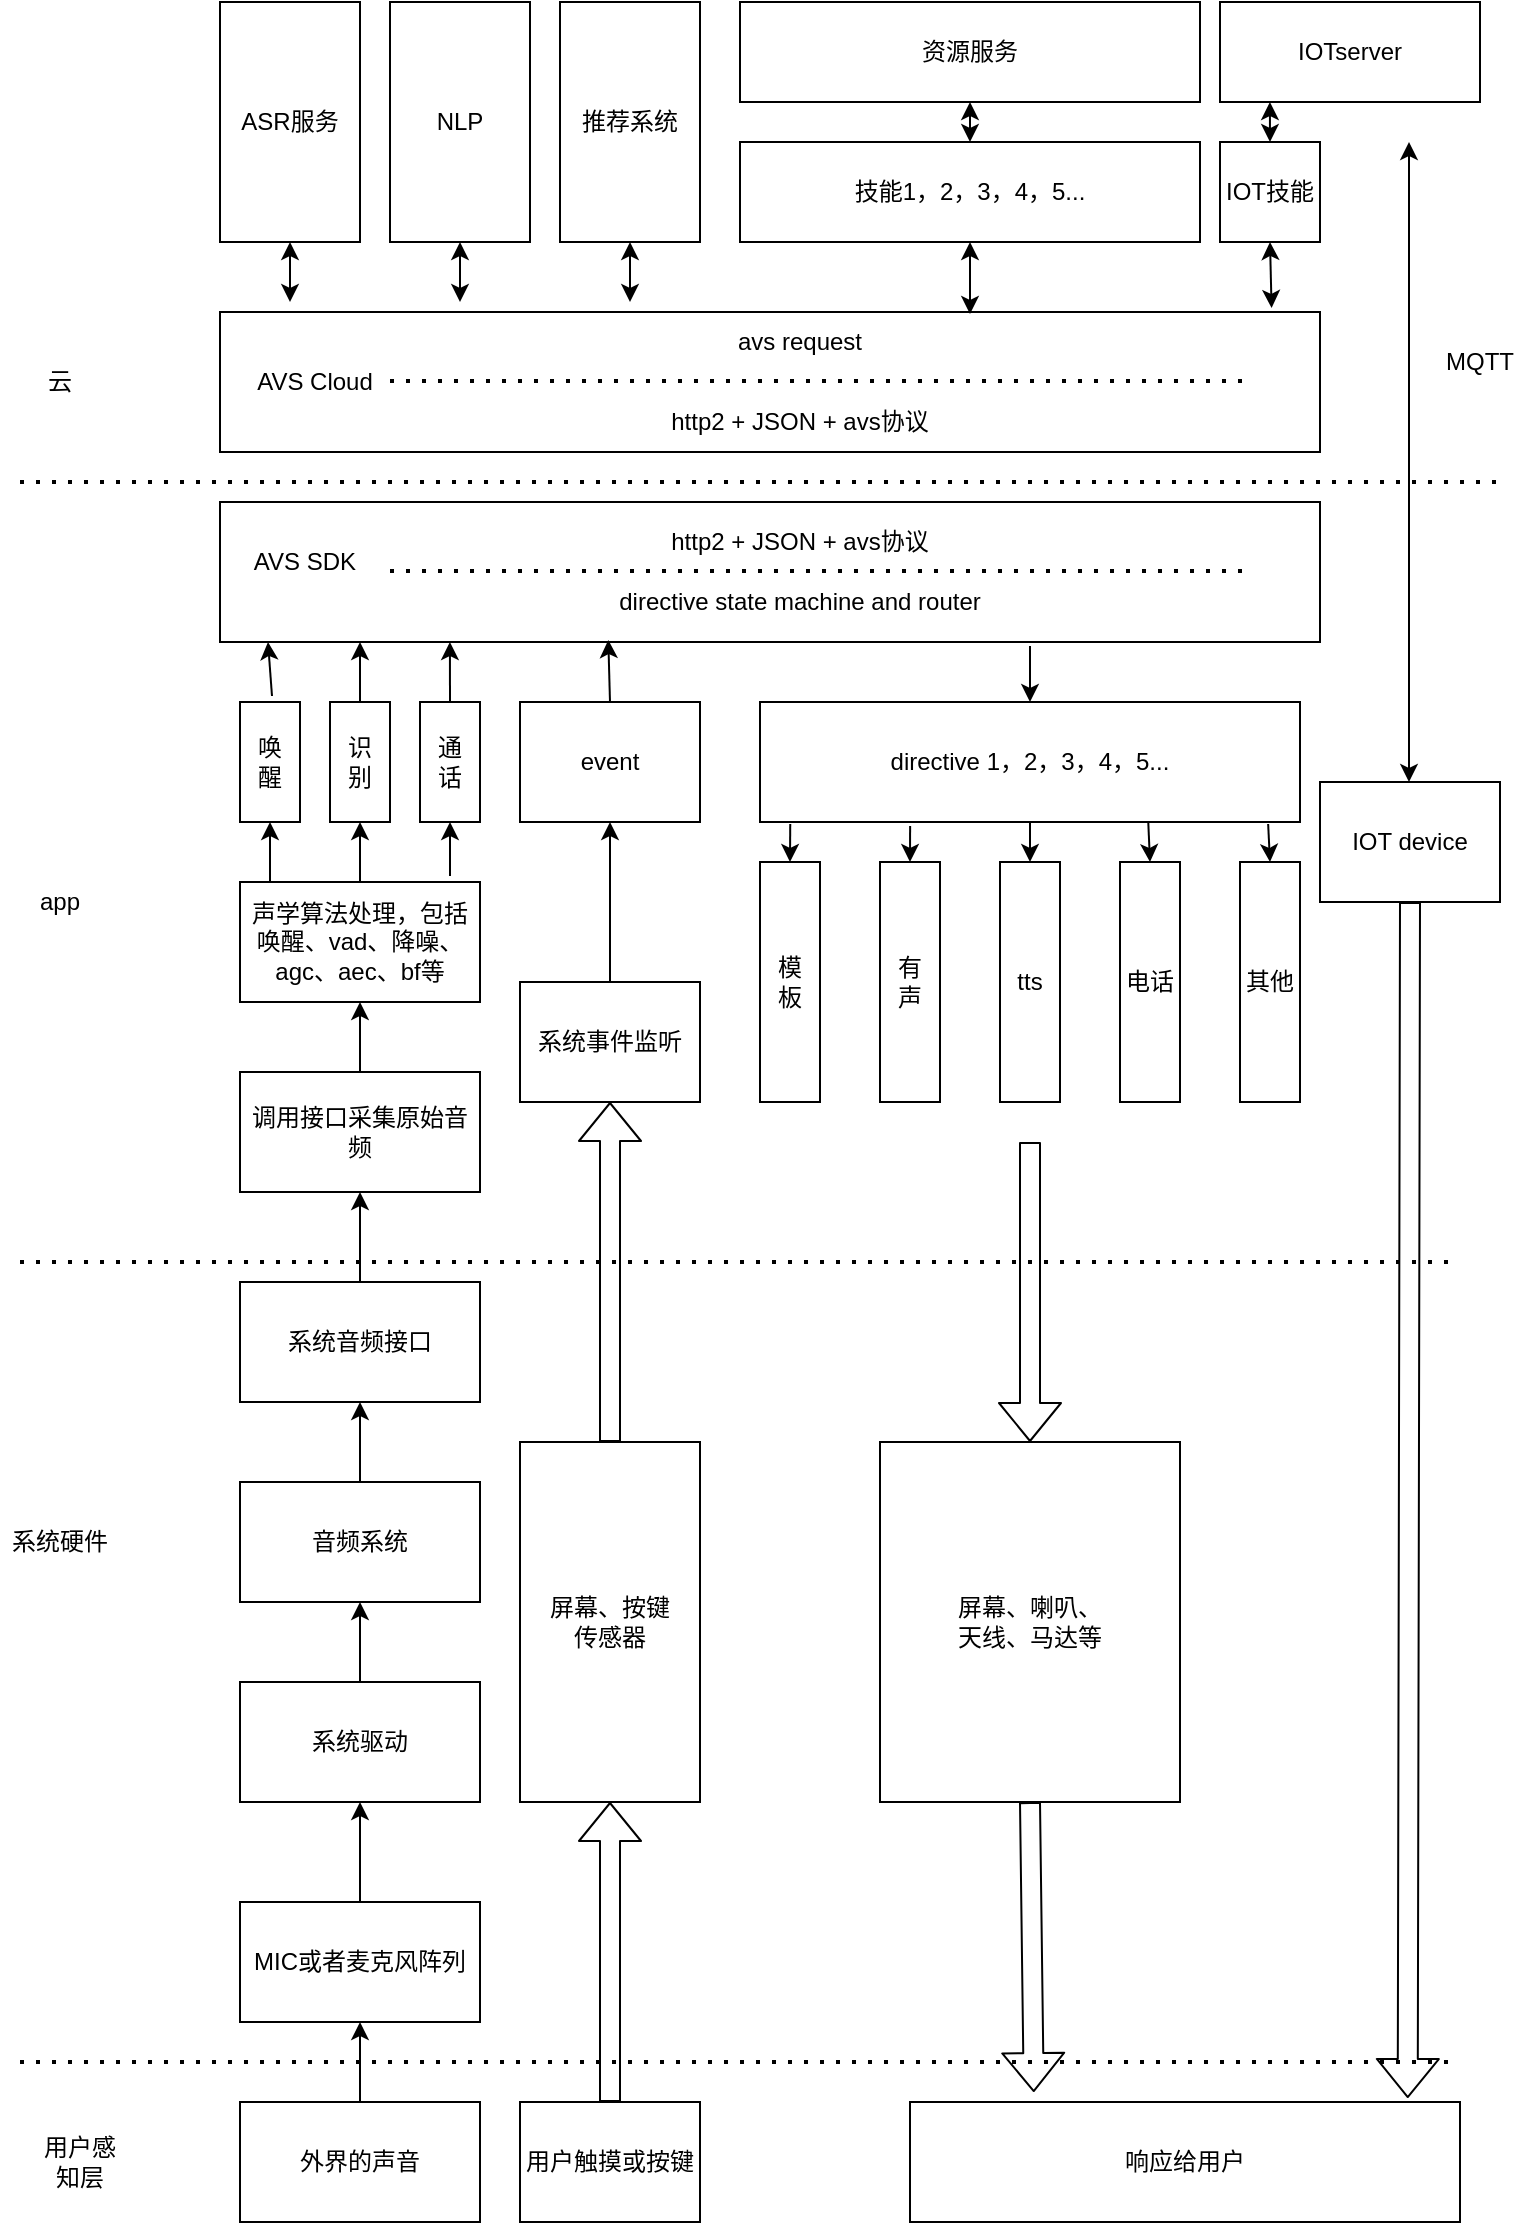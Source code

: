 <mxfile version="13.6.2" type="github">
  <diagram id="vCp-XOS3BOaJPKqs7OAC" name="Page-1">
    <mxGraphModel dx="946" dy="598" grid="1" gridSize="10" guides="1" tooltips="1" connect="1" arrows="1" fold="1" page="1" pageScale="1" pageWidth="827" pageHeight="1169" math="0" shadow="0">
      <root>
        <mxCell id="0" />
        <mxCell id="1" parent="0" />
        <mxCell id="o4SfJVPetVr5AVeVARD2-1" value="" style="endArrow=none;dashed=1;html=1;dashPattern=1 3;strokeWidth=2;" parent="1" edge="1">
          <mxGeometry width="50" height="50" relative="1" as="geometry">
            <mxPoint x="60" y="290" as="sourcePoint" />
            <mxPoint x="800" y="290" as="targetPoint" />
          </mxGeometry>
        </mxCell>
        <mxCell id="o4SfJVPetVr5AVeVARD2-2" value="" style="endArrow=none;dashed=1;html=1;dashPattern=1 3;strokeWidth=2;" parent="1" edge="1">
          <mxGeometry width="50" height="50" relative="1" as="geometry">
            <mxPoint x="60" y="680" as="sourcePoint" />
            <mxPoint x="780" y="680" as="targetPoint" />
          </mxGeometry>
        </mxCell>
        <mxCell id="o4SfJVPetVr5AVeVARD2-3" value="云" style="text;html=1;strokeColor=none;fillColor=none;align=center;verticalAlign=middle;whiteSpace=wrap;rounded=0;" parent="1" vertex="1">
          <mxGeometry x="60" y="230" width="40" height="20" as="geometry" />
        </mxCell>
        <mxCell id="o4SfJVPetVr5AVeVARD2-4" value="app" style="text;html=1;strokeColor=none;fillColor=none;align=center;verticalAlign=middle;whiteSpace=wrap;rounded=0;" parent="1" vertex="1">
          <mxGeometry x="60" y="490" width="40" height="20" as="geometry" />
        </mxCell>
        <mxCell id="o4SfJVPetVr5AVeVARD2-5" value="系统硬件" style="text;html=1;strokeColor=none;fillColor=none;align=center;verticalAlign=middle;whiteSpace=wrap;rounded=0;" parent="1" vertex="1">
          <mxGeometry x="50" y="810" width="60" height="20" as="geometry" />
        </mxCell>
        <mxCell id="o4SfJVPetVr5AVeVARD2-6" value="MIC或者麦克风阵列" style="rounded=0;whiteSpace=wrap;html=1;" parent="1" vertex="1">
          <mxGeometry x="170" y="1000" width="120" height="60" as="geometry" />
        </mxCell>
        <mxCell id="o4SfJVPetVr5AVeVARD2-7" value="外界的声音" style="rounded=0;whiteSpace=wrap;html=1;" parent="1" vertex="1">
          <mxGeometry x="170" y="1100" width="120" height="60" as="geometry" />
        </mxCell>
        <mxCell id="o4SfJVPetVr5AVeVARD2-8" value="系统驱动" style="rounded=0;whiteSpace=wrap;html=1;" parent="1" vertex="1">
          <mxGeometry x="170" y="890" width="120" height="60" as="geometry" />
        </mxCell>
        <mxCell id="o4SfJVPetVr5AVeVARD2-9" value="音频系统" style="rounded=0;whiteSpace=wrap;html=1;" parent="1" vertex="1">
          <mxGeometry x="170" y="790" width="120" height="60" as="geometry" />
        </mxCell>
        <mxCell id="o4SfJVPetVr5AVeVARD2-10" value="" style="endArrow=classic;html=1;entryX=0.5;entryY=1;entryDx=0;entryDy=0;" parent="1" source="o4SfJVPetVr5AVeVARD2-7" target="o4SfJVPetVr5AVeVARD2-6" edge="1">
          <mxGeometry width="50" height="50" relative="1" as="geometry">
            <mxPoint x="390" y="950" as="sourcePoint" />
            <mxPoint x="440" y="900" as="targetPoint" />
          </mxGeometry>
        </mxCell>
        <mxCell id="o4SfJVPetVr5AVeVARD2-11" value="" style="endArrow=classic;html=1;entryX=0.5;entryY=1;entryDx=0;entryDy=0;exitX=0.5;exitY=0;exitDx=0;exitDy=0;" parent="1" source="o4SfJVPetVr5AVeVARD2-6" target="o4SfJVPetVr5AVeVARD2-8" edge="1">
          <mxGeometry width="50" height="50" relative="1" as="geometry">
            <mxPoint x="220" y="1010" as="sourcePoint" />
            <mxPoint x="270" y="960" as="targetPoint" />
          </mxGeometry>
        </mxCell>
        <mxCell id="o4SfJVPetVr5AVeVARD2-12" value="" style="endArrow=classic;html=1;entryX=0.5;entryY=1;entryDx=0;entryDy=0;exitX=0.5;exitY=0;exitDx=0;exitDy=0;" parent="1" source="o4SfJVPetVr5AVeVARD2-8" target="o4SfJVPetVr5AVeVARD2-9" edge="1">
          <mxGeometry width="50" height="50" relative="1" as="geometry">
            <mxPoint x="220" y="900" as="sourcePoint" />
            <mxPoint x="270" y="850" as="targetPoint" />
          </mxGeometry>
        </mxCell>
        <mxCell id="o4SfJVPetVr5AVeVARD2-13" value="系统音频接口" style="rounded=0;whiteSpace=wrap;html=1;" parent="1" vertex="1">
          <mxGeometry x="170" y="690" width="120" height="60" as="geometry" />
        </mxCell>
        <mxCell id="o4SfJVPetVr5AVeVARD2-14" value="" style="endArrow=classic;html=1;entryX=0.5;entryY=1;entryDx=0;entryDy=0;exitX=0.5;exitY=0;exitDx=0;exitDy=0;" parent="1" source="o4SfJVPetVr5AVeVARD2-9" target="o4SfJVPetVr5AVeVARD2-13" edge="1">
          <mxGeometry width="50" height="50" relative="1" as="geometry">
            <mxPoint x="390" y="900" as="sourcePoint" />
            <mxPoint x="440" y="850" as="targetPoint" />
          </mxGeometry>
        </mxCell>
        <mxCell id="o4SfJVPetVr5AVeVARD2-15" value="调用接口采集原始音频" style="rounded=0;whiteSpace=wrap;html=1;" parent="1" vertex="1">
          <mxGeometry x="170" y="585" width="120" height="60" as="geometry" />
        </mxCell>
        <mxCell id="o4SfJVPetVr5AVeVARD2-16" value="" style="endArrow=classic;html=1;entryX=0.5;entryY=1;entryDx=0;entryDy=0;exitX=0.5;exitY=0;exitDx=0;exitDy=0;" parent="1" source="o4SfJVPetVr5AVeVARD2-13" target="o4SfJVPetVr5AVeVARD2-15" edge="1">
          <mxGeometry width="50" height="50" relative="1" as="geometry">
            <mxPoint x="390" y="590" as="sourcePoint" />
            <mxPoint x="440" y="540" as="targetPoint" />
          </mxGeometry>
        </mxCell>
        <mxCell id="o4SfJVPetVr5AVeVARD2-17" value="" style="endArrow=none;dashed=1;html=1;dashPattern=1 3;strokeWidth=2;" parent="1" edge="1">
          <mxGeometry width="50" height="50" relative="1" as="geometry">
            <mxPoint x="60" y="1080" as="sourcePoint" />
            <mxPoint x="780" y="1080" as="targetPoint" />
          </mxGeometry>
        </mxCell>
        <mxCell id="o4SfJVPetVr5AVeVARD2-18" value="" style="rounded=0;whiteSpace=wrap;html=1;" parent="1" vertex="1">
          <mxGeometry x="160" y="300" width="550" height="70" as="geometry" />
        </mxCell>
        <mxCell id="o4SfJVPetVr5AVeVARD2-19" value="声学算法处理，包括唤醒、vad、降噪、agc、aec、bf等" style="rounded=0;whiteSpace=wrap;html=1;" parent="1" vertex="1">
          <mxGeometry x="170" y="490" width="120" height="60" as="geometry" />
        </mxCell>
        <mxCell id="o4SfJVPetVr5AVeVARD2-20" value="" style="endArrow=classic;html=1;entryX=0.5;entryY=1;entryDx=0;entryDy=0;exitX=0.5;exitY=0;exitDx=0;exitDy=0;" parent="1" source="o4SfJVPetVr5AVeVARD2-15" target="o4SfJVPetVr5AVeVARD2-19" edge="1">
          <mxGeometry width="50" height="50" relative="1" as="geometry">
            <mxPoint x="390" y="580" as="sourcePoint" />
            <mxPoint x="440" y="530" as="targetPoint" />
          </mxGeometry>
        </mxCell>
        <mxCell id="o4SfJVPetVr5AVeVARD2-21" value="唤&lt;br&gt;醒" style="rounded=0;whiteSpace=wrap;html=1;" parent="1" vertex="1">
          <mxGeometry x="170" y="400" width="30" height="60" as="geometry" />
        </mxCell>
        <mxCell id="o4SfJVPetVr5AVeVARD2-29" style="edgeStyle=orthogonalEdgeStyle;rounded=0;orthogonalLoop=1;jettySize=auto;html=1;" parent="1" source="o4SfJVPetVr5AVeVARD2-22" edge="1">
          <mxGeometry relative="1" as="geometry">
            <mxPoint x="230" y="370" as="targetPoint" />
          </mxGeometry>
        </mxCell>
        <mxCell id="o4SfJVPetVr5AVeVARD2-22" value="识&lt;br&gt;别" style="rounded=0;whiteSpace=wrap;html=1;" parent="1" vertex="1">
          <mxGeometry x="215" y="400" width="30" height="60" as="geometry" />
        </mxCell>
        <mxCell id="o4SfJVPetVr5AVeVARD2-23" value="通&lt;br&gt;话" style="rounded=0;whiteSpace=wrap;html=1;" parent="1" vertex="1">
          <mxGeometry x="260" y="400" width="30" height="60" as="geometry" />
        </mxCell>
        <mxCell id="o4SfJVPetVr5AVeVARD2-24" value="" style="endArrow=classic;html=1;entryX=0.5;entryY=1;entryDx=0;entryDy=0;" parent="1" target="o4SfJVPetVr5AVeVARD2-21" edge="1">
          <mxGeometry width="50" height="50" relative="1" as="geometry">
            <mxPoint x="185" y="490" as="sourcePoint" />
            <mxPoint x="230" y="460" as="targetPoint" />
          </mxGeometry>
        </mxCell>
        <mxCell id="o4SfJVPetVr5AVeVARD2-25" value="" style="endArrow=classic;html=1;entryX=0.5;entryY=1;entryDx=0;entryDy=0;" parent="1" target="o4SfJVPetVr5AVeVARD2-22" edge="1">
          <mxGeometry width="50" height="50" relative="1" as="geometry">
            <mxPoint x="230" y="490" as="sourcePoint" />
            <mxPoint x="280" y="450" as="targetPoint" />
          </mxGeometry>
        </mxCell>
        <mxCell id="o4SfJVPetVr5AVeVARD2-26" value="" style="endArrow=classic;html=1;entryX=0.5;entryY=1;entryDx=0;entryDy=0;" parent="1" target="o4SfJVPetVr5AVeVARD2-23" edge="1">
          <mxGeometry width="50" height="50" relative="1" as="geometry">
            <mxPoint x="275" y="487" as="sourcePoint" />
            <mxPoint x="330" y="380" as="targetPoint" />
          </mxGeometry>
        </mxCell>
        <mxCell id="o4SfJVPetVr5AVeVARD2-27" value="" style="endArrow=classic;html=1;exitX=0.5;exitY=0;exitDx=0;exitDy=0;entryX=0.042;entryY=1.043;entryDx=0;entryDy=0;entryPerimeter=0;" parent="1" edge="1">
          <mxGeometry width="50" height="50" relative="1" as="geometry">
            <mxPoint x="186" y="397" as="sourcePoint" />
            <mxPoint x="184.1" y="370.01" as="targetPoint" />
            <Array as="points">
              <mxPoint x="184" y="370" />
            </Array>
          </mxGeometry>
        </mxCell>
        <mxCell id="o4SfJVPetVr5AVeVARD2-28" value="" style="endArrow=classic;html=1;exitX=0.5;exitY=0;exitDx=0;exitDy=0;entryX=0.209;entryY=1;entryDx=0;entryDy=0;entryPerimeter=0;" parent="1" source="o4SfJVPetVr5AVeVARD2-23" target="o4SfJVPetVr5AVeVARD2-18" edge="1">
          <mxGeometry width="50" height="50" relative="1" as="geometry">
            <mxPoint x="280" y="430" as="sourcePoint" />
            <mxPoint x="271" y="370" as="targetPoint" />
          </mxGeometry>
        </mxCell>
        <mxCell id="o4SfJVPetVr5AVeVARD2-30" value="AVS SDK" style="text;html=1;strokeColor=none;fillColor=none;align=center;verticalAlign=middle;whiteSpace=wrap;rounded=0;" parent="1" vertex="1">
          <mxGeometry x="175" y="320" width="55" height="20" as="geometry" />
        </mxCell>
        <mxCell id="o4SfJVPetVr5AVeVARD2-32" value="" style="endArrow=none;dashed=1;html=1;dashPattern=1 3;strokeWidth=2;" parent="1" edge="1">
          <mxGeometry width="50" height="50" relative="1" as="geometry">
            <mxPoint x="245" y="334.5" as="sourcePoint" />
            <mxPoint x="675" y="334.5" as="targetPoint" />
            <Array as="points">
              <mxPoint x="325" y="334.5" />
              <mxPoint x="365" y="334.5" />
              <mxPoint x="645" y="334.5" />
            </Array>
          </mxGeometry>
        </mxCell>
        <mxCell id="9tJyfVPXfgPfCke96ECd-2" value="directive state machine and router" style="text;html=1;strokeColor=none;fillColor=none;align=center;verticalAlign=middle;whiteSpace=wrap;rounded=0;" vertex="1" parent="1">
          <mxGeometry x="350" y="340" width="200" height="20" as="geometry" />
        </mxCell>
        <mxCell id="9tJyfVPXfgPfCke96ECd-3" value="http2 + JSON + avs协议" style="text;html=1;strokeColor=none;fillColor=none;align=center;verticalAlign=middle;whiteSpace=wrap;rounded=0;" vertex="1" parent="1">
          <mxGeometry x="350" y="310" width="200" height="20" as="geometry" />
        </mxCell>
        <mxCell id="9tJyfVPXfgPfCke96ECd-4" value="" style="rounded=0;whiteSpace=wrap;html=1;" vertex="1" parent="1">
          <mxGeometry x="160" y="205" width="550" height="70" as="geometry" />
        </mxCell>
        <mxCell id="9tJyfVPXfgPfCke96ECd-5" value="AVS Cloud" style="text;html=1;strokeColor=none;fillColor=none;align=center;verticalAlign=middle;whiteSpace=wrap;rounded=0;" vertex="1" parent="1">
          <mxGeometry x="175" y="230" width="65" height="20" as="geometry" />
        </mxCell>
        <mxCell id="9tJyfVPXfgPfCke96ECd-6" value="" style="endArrow=none;dashed=1;html=1;dashPattern=1 3;strokeWidth=2;" edge="1" parent="1">
          <mxGeometry width="50" height="50" relative="1" as="geometry">
            <mxPoint x="245" y="239.5" as="sourcePoint" />
            <mxPoint x="675" y="239.5" as="targetPoint" />
            <Array as="points">
              <mxPoint x="325" y="239.5" />
              <mxPoint x="365" y="239.5" />
              <mxPoint x="645" y="239.5" />
            </Array>
          </mxGeometry>
        </mxCell>
        <mxCell id="9tJyfVPXfgPfCke96ECd-7" value="http2 + JSON + avs协议" style="text;html=1;strokeColor=none;fillColor=none;align=center;verticalAlign=middle;whiteSpace=wrap;rounded=0;" vertex="1" parent="1">
          <mxGeometry x="350" y="250" width="200" height="20" as="geometry" />
        </mxCell>
        <mxCell id="9tJyfVPXfgPfCke96ECd-8" value="avs request" style="text;html=1;strokeColor=none;fillColor=none;align=center;verticalAlign=middle;whiteSpace=wrap;rounded=0;" vertex="1" parent="1">
          <mxGeometry x="350" y="210" width="200" height="20" as="geometry" />
        </mxCell>
        <mxCell id="9tJyfVPXfgPfCke96ECd-9" value="ASR服务" style="rounded=0;whiteSpace=wrap;html=1;" vertex="1" parent="1">
          <mxGeometry x="160" y="50" width="70" height="120" as="geometry" />
        </mxCell>
        <mxCell id="9tJyfVPXfgPfCke96ECd-12" value="NLP" style="rounded=0;whiteSpace=wrap;html=1;" vertex="1" parent="1">
          <mxGeometry x="245" y="50" width="70" height="120" as="geometry" />
        </mxCell>
        <mxCell id="9tJyfVPXfgPfCke96ECd-13" value="推荐系统" style="rounded=0;whiteSpace=wrap;html=1;" vertex="1" parent="1">
          <mxGeometry x="330" y="50" width="70" height="120" as="geometry" />
        </mxCell>
        <mxCell id="9tJyfVPXfgPfCke96ECd-14" value="技能1，2，3，4，5..." style="rounded=0;whiteSpace=wrap;html=1;" vertex="1" parent="1">
          <mxGeometry x="420" y="120" width="230" height="50" as="geometry" />
        </mxCell>
        <mxCell id="9tJyfVPXfgPfCke96ECd-15" value="" style="endArrow=classic;startArrow=classic;html=1;entryX=0.5;entryY=1;entryDx=0;entryDy=0;" edge="1" parent="1" target="9tJyfVPXfgPfCke96ECd-9">
          <mxGeometry width="50" height="50" relative="1" as="geometry">
            <mxPoint x="195" y="200" as="sourcePoint" />
            <mxPoint x="220" y="170" as="targetPoint" />
          </mxGeometry>
        </mxCell>
        <mxCell id="9tJyfVPXfgPfCke96ECd-16" value="" style="endArrow=classic;startArrow=classic;html=1;entryX=0.5;entryY=1;entryDx=0;entryDy=0;" edge="1" parent="1" target="9tJyfVPXfgPfCke96ECd-12">
          <mxGeometry width="50" height="50" relative="1" as="geometry">
            <mxPoint x="280" y="200" as="sourcePoint" />
            <mxPoint x="320" y="170" as="targetPoint" />
          </mxGeometry>
        </mxCell>
        <mxCell id="9tJyfVPXfgPfCke96ECd-17" value="" style="endArrow=classic;startArrow=classic;html=1;entryX=0.5;entryY=1;entryDx=0;entryDy=0;" edge="1" parent="1" target="9tJyfVPXfgPfCke96ECd-13">
          <mxGeometry width="50" height="50" relative="1" as="geometry">
            <mxPoint x="365" y="200" as="sourcePoint" />
            <mxPoint x="380" y="180" as="targetPoint" />
          </mxGeometry>
        </mxCell>
        <mxCell id="9tJyfVPXfgPfCke96ECd-18" value="" style="endArrow=classic;startArrow=classic;html=1;entryX=0.5;entryY=1;entryDx=0;entryDy=0;exitX=0.925;exitY=-0.2;exitDx=0;exitDy=0;exitPerimeter=0;" edge="1" parent="1" source="9tJyfVPXfgPfCke96ECd-8" target="9tJyfVPXfgPfCke96ECd-14">
          <mxGeometry width="50" height="50" relative="1" as="geometry">
            <mxPoint x="510" y="220" as="sourcePoint" />
            <mxPoint x="550" y="180" as="targetPoint" />
          </mxGeometry>
        </mxCell>
        <mxCell id="9tJyfVPXfgPfCke96ECd-19" value="资源服务" style="rounded=0;whiteSpace=wrap;html=1;" vertex="1" parent="1">
          <mxGeometry x="420" y="50" width="230" height="50" as="geometry" />
        </mxCell>
        <mxCell id="9tJyfVPXfgPfCke96ECd-20" value="" style="endArrow=classic;startArrow=classic;html=1;entryX=0.5;entryY=1;entryDx=0;entryDy=0;exitX=0.5;exitY=0;exitDx=0;exitDy=0;" edge="1" parent="1" source="9tJyfVPXfgPfCke96ECd-14" target="9tJyfVPXfgPfCke96ECd-19">
          <mxGeometry width="50" height="50" relative="1" as="geometry">
            <mxPoint x="535" y="110" as="sourcePoint" />
            <mxPoint x="545" y="180" as="targetPoint" />
          </mxGeometry>
        </mxCell>
        <mxCell id="9tJyfVPXfgPfCke96ECd-24" value="IOT技能" style="rounded=0;whiteSpace=wrap;html=1;" vertex="1" parent="1">
          <mxGeometry x="660" y="120" width="50" height="50" as="geometry" />
        </mxCell>
        <mxCell id="9tJyfVPXfgPfCke96ECd-25" value="IOTserver" style="rounded=0;whiteSpace=wrap;html=1;" vertex="1" parent="1">
          <mxGeometry x="660" y="50" width="130" height="50" as="geometry" />
        </mxCell>
        <mxCell id="9tJyfVPXfgPfCke96ECd-26" value="" style="endArrow=classic;startArrow=classic;html=1;entryX=0.5;entryY=1;entryDx=0;entryDy=0;exitX=0.956;exitY=-0.029;exitDx=0;exitDy=0;exitPerimeter=0;" edge="1" parent="1" source="9tJyfVPXfgPfCke96ECd-4" target="9tJyfVPXfgPfCke96ECd-24">
          <mxGeometry width="50" height="50" relative="1" as="geometry">
            <mxPoint x="545" y="216" as="sourcePoint" />
            <mxPoint x="545" y="180" as="targetPoint" />
          </mxGeometry>
        </mxCell>
        <mxCell id="9tJyfVPXfgPfCke96ECd-27" value="" style="endArrow=classic;startArrow=classic;html=1;entryX=0.192;entryY=1;entryDx=0;entryDy=0;exitX=0.5;exitY=0;exitDx=0;exitDy=0;entryPerimeter=0;" edge="1" parent="1" source="9tJyfVPXfgPfCke96ECd-24" target="9tJyfVPXfgPfCke96ECd-25">
          <mxGeometry width="50" height="50" relative="1" as="geometry">
            <mxPoint x="545" y="130" as="sourcePoint" />
            <mxPoint x="545" y="110" as="targetPoint" />
          </mxGeometry>
        </mxCell>
        <mxCell id="9tJyfVPXfgPfCke96ECd-28" value="IOT device" style="rounded=0;whiteSpace=wrap;html=1;" vertex="1" parent="1">
          <mxGeometry x="710" y="440" width="90" height="60" as="geometry" />
        </mxCell>
        <mxCell id="9tJyfVPXfgPfCke96ECd-30" value="" style="endArrow=classic;startArrow=classic;html=1;" edge="1" parent="1">
          <mxGeometry width="50" height="50" relative="1" as="geometry">
            <mxPoint x="754.5" y="440" as="sourcePoint" />
            <mxPoint x="754.5" y="120" as="targetPoint" />
          </mxGeometry>
        </mxCell>
        <mxCell id="9tJyfVPXfgPfCke96ECd-31" value="MQTT" style="text;html=1;strokeColor=none;fillColor=none;align=center;verticalAlign=middle;whiteSpace=wrap;rounded=0;" vertex="1" parent="1">
          <mxGeometry x="770" y="220" width="40" height="20" as="geometry" />
        </mxCell>
        <mxCell id="9tJyfVPXfgPfCke96ECd-33" value="directive 1，2，3，4，5..." style="rounded=0;whiteSpace=wrap;html=1;" vertex="1" parent="1">
          <mxGeometry x="430" y="400" width="270" height="60" as="geometry" />
        </mxCell>
        <mxCell id="9tJyfVPXfgPfCke96ECd-34" value="" style="endArrow=classic;html=1;entryX=0.5;entryY=0;entryDx=0;entryDy=0;" edge="1" parent="1" target="9tJyfVPXfgPfCke96ECd-33">
          <mxGeometry width="50" height="50" relative="1" as="geometry">
            <mxPoint x="565" y="372" as="sourcePoint" />
            <mxPoint x="460" y="320" as="targetPoint" />
          </mxGeometry>
        </mxCell>
        <mxCell id="9tJyfVPXfgPfCke96ECd-37" value="模&lt;br&gt;板" style="rounded=0;whiteSpace=wrap;html=1;" vertex="1" parent="1">
          <mxGeometry x="430" y="480" width="30" height="120" as="geometry" />
        </mxCell>
        <mxCell id="9tJyfVPXfgPfCke96ECd-38" value="有&lt;br&gt;声" style="rounded=0;whiteSpace=wrap;html=1;" vertex="1" parent="1">
          <mxGeometry x="490" y="480" width="30" height="120" as="geometry" />
        </mxCell>
        <mxCell id="9tJyfVPXfgPfCke96ECd-39" value="tts" style="rounded=0;whiteSpace=wrap;html=1;" vertex="1" parent="1">
          <mxGeometry x="550" y="480" width="30" height="120" as="geometry" />
        </mxCell>
        <mxCell id="9tJyfVPXfgPfCke96ECd-40" value="电话" style="rounded=0;whiteSpace=wrap;html=1;" vertex="1" parent="1">
          <mxGeometry x="610" y="480" width="30" height="120" as="geometry" />
        </mxCell>
        <mxCell id="9tJyfVPXfgPfCke96ECd-41" value="其他" style="rounded=0;whiteSpace=wrap;html=1;" vertex="1" parent="1">
          <mxGeometry x="670" y="480" width="30" height="120" as="geometry" />
        </mxCell>
        <mxCell id="9tJyfVPXfgPfCke96ECd-42" value="" style="endArrow=classic;html=1;entryX=0.5;entryY=0;entryDx=0;entryDy=0;exitX=0.056;exitY=1.017;exitDx=0;exitDy=0;exitPerimeter=0;" edge="1" parent="1" source="9tJyfVPXfgPfCke96ECd-33" target="9tJyfVPXfgPfCke96ECd-37">
          <mxGeometry width="50" height="50" relative="1" as="geometry">
            <mxPoint x="410" y="700" as="sourcePoint" />
            <mxPoint x="460" y="650" as="targetPoint" />
          </mxGeometry>
        </mxCell>
        <mxCell id="9tJyfVPXfgPfCke96ECd-43" value="" style="endArrow=classic;html=1;entryX=0.5;entryY=0;entryDx=0;entryDy=0;exitX=0.278;exitY=1.033;exitDx=0;exitDy=0;exitPerimeter=0;" edge="1" parent="1" source="9tJyfVPXfgPfCke96ECd-33" target="9tJyfVPXfgPfCke96ECd-38">
          <mxGeometry width="50" height="50" relative="1" as="geometry">
            <mxPoint x="455.12" y="471.02" as="sourcePoint" />
            <mxPoint x="455" y="490" as="targetPoint" />
          </mxGeometry>
        </mxCell>
        <mxCell id="9tJyfVPXfgPfCke96ECd-44" value="" style="endArrow=classic;html=1;entryX=0.5;entryY=0;entryDx=0;entryDy=0;exitX=0.5;exitY=1;exitDx=0;exitDy=0;" edge="1" parent="1" source="9tJyfVPXfgPfCke96ECd-33" target="9tJyfVPXfgPfCke96ECd-39">
          <mxGeometry width="50" height="50" relative="1" as="geometry">
            <mxPoint x="465.12" y="481.02" as="sourcePoint" />
            <mxPoint x="465" y="500" as="targetPoint" />
          </mxGeometry>
        </mxCell>
        <mxCell id="9tJyfVPXfgPfCke96ECd-45" value="" style="endArrow=classic;html=1;entryX=0.5;entryY=0;entryDx=0;entryDy=0;exitX=0.719;exitY=1;exitDx=0;exitDy=0;exitPerimeter=0;" edge="1" parent="1" source="9tJyfVPXfgPfCke96ECd-33" target="9tJyfVPXfgPfCke96ECd-40">
          <mxGeometry width="50" height="50" relative="1" as="geometry">
            <mxPoint x="475.12" y="491.02" as="sourcePoint" />
            <mxPoint x="475" y="510" as="targetPoint" />
          </mxGeometry>
        </mxCell>
        <mxCell id="9tJyfVPXfgPfCke96ECd-46" value="" style="endArrow=classic;html=1;entryX=0.5;entryY=0;entryDx=0;entryDy=0;exitX=0.941;exitY=1.017;exitDx=0;exitDy=0;exitPerimeter=0;" edge="1" parent="1" source="9tJyfVPXfgPfCke96ECd-33" target="9tJyfVPXfgPfCke96ECd-41">
          <mxGeometry width="50" height="50" relative="1" as="geometry">
            <mxPoint x="485.12" y="501.02" as="sourcePoint" />
            <mxPoint x="485" y="520" as="targetPoint" />
          </mxGeometry>
        </mxCell>
        <mxCell id="9tJyfVPXfgPfCke96ECd-47" value="屏幕、喇叭、&lt;br&gt;天线、马达等" style="rounded=0;whiteSpace=wrap;html=1;" vertex="1" parent="1">
          <mxGeometry x="490" y="770" width="150" height="180" as="geometry" />
        </mxCell>
        <mxCell id="9tJyfVPXfgPfCke96ECd-48" value="" style="shape=flexArrow;endArrow=classic;html=1;entryX=0.5;entryY=0;entryDx=0;entryDy=0;" edge="1" parent="1" target="9tJyfVPXfgPfCke96ECd-47">
          <mxGeometry width="50" height="50" relative="1" as="geometry">
            <mxPoint x="565" y="620" as="sourcePoint" />
            <mxPoint x="460" y="780" as="targetPoint" />
          </mxGeometry>
        </mxCell>
        <mxCell id="9tJyfVPXfgPfCke96ECd-49" value="" style="shape=flexArrow;endArrow=classic;html=1;exitX=0.5;exitY=1;exitDx=0;exitDy=0;entryX=0.225;entryY=-0.083;entryDx=0;entryDy=0;entryPerimeter=0;" edge="1" parent="1" source="9tJyfVPXfgPfCke96ECd-47" target="9tJyfVPXfgPfCke96ECd-50">
          <mxGeometry width="50" height="50" relative="1" as="geometry">
            <mxPoint x="410" y="1160" as="sourcePoint" />
            <mxPoint x="565" y="1110" as="targetPoint" />
          </mxGeometry>
        </mxCell>
        <mxCell id="9tJyfVPXfgPfCke96ECd-50" value="响应给用户" style="rounded=0;whiteSpace=wrap;html=1;" vertex="1" parent="1">
          <mxGeometry x="505" y="1100" width="275" height="60" as="geometry" />
        </mxCell>
        <mxCell id="9tJyfVPXfgPfCke96ECd-52" value="用户触摸或按键" style="rounded=0;whiteSpace=wrap;html=1;" vertex="1" parent="1">
          <mxGeometry x="310" y="1100" width="90" height="60" as="geometry" />
        </mxCell>
        <mxCell id="9tJyfVPXfgPfCke96ECd-53" value="屏幕、按键&lt;br&gt;传感器" style="rounded=0;whiteSpace=wrap;html=1;" vertex="1" parent="1">
          <mxGeometry x="310" y="770" width="90" height="180" as="geometry" />
        </mxCell>
        <mxCell id="9tJyfVPXfgPfCke96ECd-54" value="" style="shape=flexArrow;endArrow=classic;html=1;entryX=0.5;entryY=1;entryDx=0;entryDy=0;exitX=0.5;exitY=0;exitDx=0;exitDy=0;" edge="1" parent="1" source="9tJyfVPXfgPfCke96ECd-52" target="9tJyfVPXfgPfCke96ECd-53">
          <mxGeometry width="50" height="50" relative="1" as="geometry">
            <mxPoint x="410" y="960" as="sourcePoint" />
            <mxPoint x="460" y="910" as="targetPoint" />
          </mxGeometry>
        </mxCell>
        <mxCell id="9tJyfVPXfgPfCke96ECd-55" value="" style="shape=flexArrow;endArrow=classic;html=1;exitX=0.5;exitY=0;exitDx=0;exitDy=0;entryX=0.5;entryY=1;entryDx=0;entryDy=0;" edge="1" parent="1" source="9tJyfVPXfgPfCke96ECd-53" target="9tJyfVPXfgPfCke96ECd-56">
          <mxGeometry width="50" height="50" relative="1" as="geometry">
            <mxPoint x="330" y="750" as="sourcePoint" />
            <mxPoint x="380" y="700" as="targetPoint" />
          </mxGeometry>
        </mxCell>
        <mxCell id="9tJyfVPXfgPfCke96ECd-56" value="系统事件监听" style="rounded=0;whiteSpace=wrap;html=1;" vertex="1" parent="1">
          <mxGeometry x="310" y="540" width="90" height="60" as="geometry" />
        </mxCell>
        <mxCell id="9tJyfVPXfgPfCke96ECd-57" value="event" style="rounded=0;whiteSpace=wrap;html=1;" vertex="1" parent="1">
          <mxGeometry x="310" y="400" width="90" height="60" as="geometry" />
        </mxCell>
        <mxCell id="9tJyfVPXfgPfCke96ECd-58" value="" style="endArrow=classic;html=1;entryX=0.5;entryY=1;entryDx=0;entryDy=0;exitX=0.5;exitY=0;exitDx=0;exitDy=0;" edge="1" parent="1" source="9tJyfVPXfgPfCke96ECd-56" target="9tJyfVPXfgPfCke96ECd-57">
          <mxGeometry width="50" height="50" relative="1" as="geometry">
            <mxPoint x="330" y="520" as="sourcePoint" />
            <mxPoint x="380" y="470" as="targetPoint" />
          </mxGeometry>
        </mxCell>
        <mxCell id="9tJyfVPXfgPfCke96ECd-59" value="" style="endArrow=classic;html=1;entryX=0.353;entryY=0.986;entryDx=0;entryDy=0;entryPerimeter=0;exitX=0.5;exitY=0;exitDx=0;exitDy=0;" edge="1" parent="1" source="9tJyfVPXfgPfCke96ECd-57" target="o4SfJVPetVr5AVeVARD2-18">
          <mxGeometry width="50" height="50" relative="1" as="geometry">
            <mxPoint x="410" y="600" as="sourcePoint" />
            <mxPoint x="460" y="550" as="targetPoint" />
          </mxGeometry>
        </mxCell>
        <mxCell id="9tJyfVPXfgPfCke96ECd-61" value="" style="shape=flexArrow;endArrow=classic;html=1;entryX=0.905;entryY=-0.033;entryDx=0;entryDy=0;entryPerimeter=0;exitX=0.5;exitY=1;exitDx=0;exitDy=0;" edge="1" parent="1" source="9tJyfVPXfgPfCke96ECd-28" target="9tJyfVPXfgPfCke96ECd-50">
          <mxGeometry width="50" height="50" relative="1" as="geometry">
            <mxPoint x="754" y="740" as="sourcePoint" />
            <mxPoint x="460" y="690" as="targetPoint" />
          </mxGeometry>
        </mxCell>
        <mxCell id="9tJyfVPXfgPfCke96ECd-62" value="用户感知层" style="text;html=1;strokeColor=none;fillColor=none;align=center;verticalAlign=middle;whiteSpace=wrap;rounded=0;" vertex="1" parent="1">
          <mxGeometry x="70" y="1120" width="40" height="20" as="geometry" />
        </mxCell>
      </root>
    </mxGraphModel>
  </diagram>
</mxfile>
